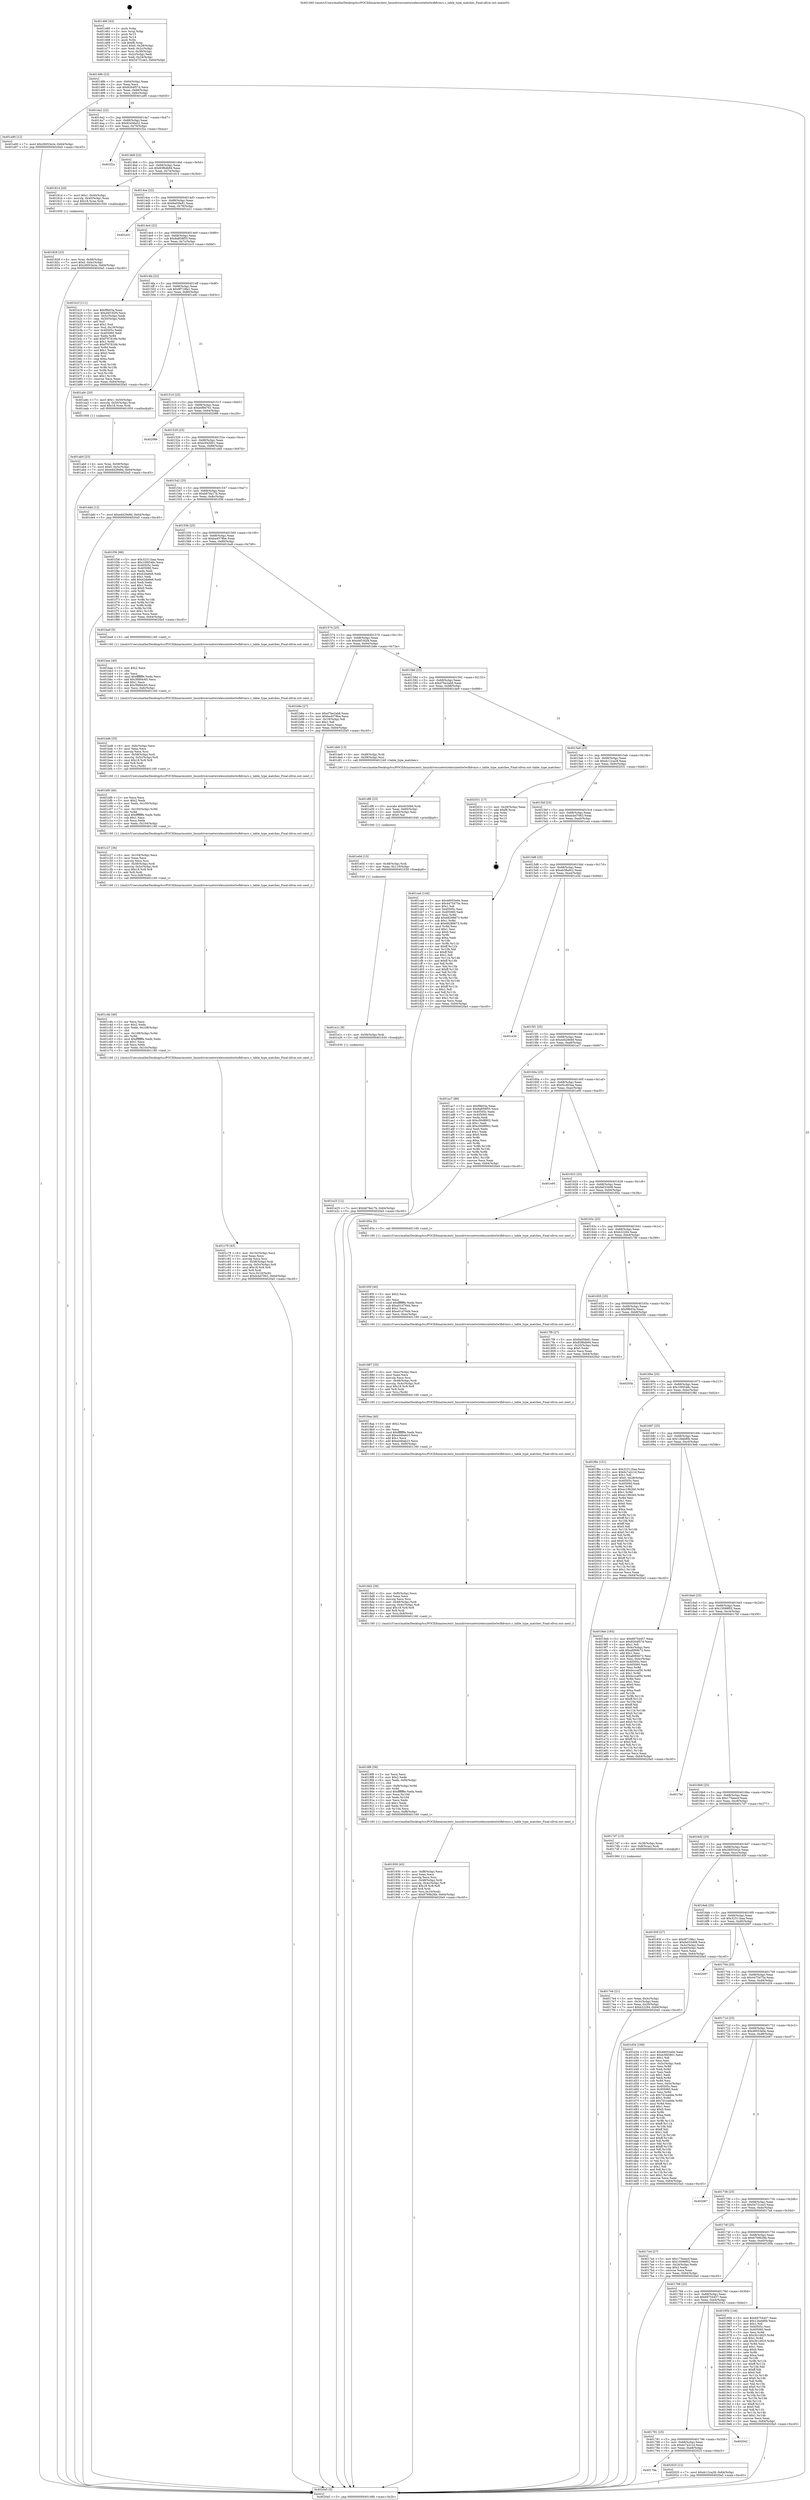digraph "0x401460" {
  label = "0x401460 (/mnt/c/Users/mathe/Desktop/tcc/POCII/binaries/extr_linuxdriversnetwirelessinteliwlwifidvmrs.c_table_type_matches_Final-ollvm.out::main(0))"
  labelloc = "t"
  node[shape=record]

  Entry [label="",width=0.3,height=0.3,shape=circle,fillcolor=black,style=filled]
  "0x40148b" [label="{
     0x40148b [23]\l
     | [instrs]\l
     &nbsp;&nbsp;0x40148b \<+3\>: mov -0x64(%rbp),%eax\l
     &nbsp;&nbsp;0x40148e \<+2\>: mov %eax,%ecx\l
     &nbsp;&nbsp;0x401490 \<+6\>: sub $0x8264f57d,%ecx\l
     &nbsp;&nbsp;0x401496 \<+3\>: mov %eax,-0x68(%rbp)\l
     &nbsp;&nbsp;0x401499 \<+3\>: mov %ecx,-0x6c(%rbp)\l
     &nbsp;&nbsp;0x40149c \<+6\>: je 0000000000401a90 \<main+0x630\>\l
  }"]
  "0x401a90" [label="{
     0x401a90 [12]\l
     | [instrs]\l
     &nbsp;&nbsp;0x401a90 \<+7\>: movl $0x26053e2e,-0x64(%rbp)\l
     &nbsp;&nbsp;0x401a97 \<+5\>: jmp 00000000004020a5 \<main+0xc45\>\l
  }"]
  "0x4014a2" [label="{
     0x4014a2 [22]\l
     | [instrs]\l
     &nbsp;&nbsp;0x4014a2 \<+5\>: jmp 00000000004014a7 \<main+0x47\>\l
     &nbsp;&nbsp;0x4014a7 \<+3\>: mov -0x68(%rbp),%eax\l
     &nbsp;&nbsp;0x4014aa \<+5\>: sub $0x82d36a52,%eax\l
     &nbsp;&nbsp;0x4014af \<+3\>: mov %eax,-0x70(%rbp)\l
     &nbsp;&nbsp;0x4014b2 \<+6\>: je 0000000000401f2a \<main+0xaca\>\l
  }"]
  Exit [label="",width=0.3,height=0.3,shape=circle,fillcolor=black,style=filled,peripheries=2]
  "0x401f2a" [label="{
     0x401f2a\l
  }", style=dashed]
  "0x4014b8" [label="{
     0x4014b8 [22]\l
     | [instrs]\l
     &nbsp;&nbsp;0x4014b8 \<+5\>: jmp 00000000004014bd \<main+0x5d\>\l
     &nbsp;&nbsp;0x4014bd \<+3\>: mov -0x68(%rbp),%eax\l
     &nbsp;&nbsp;0x4014c0 \<+5\>: sub $0x83f6db94,%eax\l
     &nbsp;&nbsp;0x4014c5 \<+3\>: mov %eax,-0x74(%rbp)\l
     &nbsp;&nbsp;0x4014c8 \<+6\>: je 0000000000401814 \<main+0x3b4\>\l
  }"]
  "0x40179a" [label="{
     0x40179a\l
  }", style=dashed]
  "0x401814" [label="{
     0x401814 [20]\l
     | [instrs]\l
     &nbsp;&nbsp;0x401814 \<+7\>: movl $0x1,-0x40(%rbp)\l
     &nbsp;&nbsp;0x40181b \<+4\>: movslq -0x40(%rbp),%rax\l
     &nbsp;&nbsp;0x40181f \<+4\>: imul $0x18,%rax,%rdi\l
     &nbsp;&nbsp;0x401823 \<+5\>: call 0000000000401050 \<malloc@plt\>\l
     | [calls]\l
     &nbsp;&nbsp;0x401050 \{1\} (unknown)\l
  }"]
  "0x4014ce" [label="{
     0x4014ce [22]\l
     | [instrs]\l
     &nbsp;&nbsp;0x4014ce \<+5\>: jmp 00000000004014d3 \<main+0x73\>\l
     &nbsp;&nbsp;0x4014d3 \<+3\>: mov -0x68(%rbp),%eax\l
     &nbsp;&nbsp;0x4014d6 \<+5\>: sub $0x8a05fe81,%eax\l
     &nbsp;&nbsp;0x4014db \<+3\>: mov %eax,-0x78(%rbp)\l
     &nbsp;&nbsp;0x4014de \<+6\>: je 0000000000401e31 \<main+0x9d1\>\l
  }"]
  "0x402025" [label="{
     0x402025 [12]\l
     | [instrs]\l
     &nbsp;&nbsp;0x402025 \<+7\>: movl $0xdc12ca28,-0x64(%rbp)\l
     &nbsp;&nbsp;0x40202c \<+5\>: jmp 00000000004020a5 \<main+0xc45\>\l
  }"]
  "0x401e31" [label="{
     0x401e31\l
  }", style=dashed]
  "0x4014e4" [label="{
     0x4014e4 [22]\l
     | [instrs]\l
     &nbsp;&nbsp;0x4014e4 \<+5\>: jmp 00000000004014e9 \<main+0x89\>\l
     &nbsp;&nbsp;0x4014e9 \<+3\>: mov -0x68(%rbp),%eax\l
     &nbsp;&nbsp;0x4014ec \<+5\>: sub $0x8a858f55,%eax\l
     &nbsp;&nbsp;0x4014f1 \<+3\>: mov %eax,-0x7c(%rbp)\l
     &nbsp;&nbsp;0x4014f4 \<+6\>: je 0000000000401b1f \<main+0x6bf\>\l
  }"]
  "0x401781" [label="{
     0x401781 [25]\l
     | [instrs]\l
     &nbsp;&nbsp;0x401781 \<+5\>: jmp 0000000000401786 \<main+0x326\>\l
     &nbsp;&nbsp;0x401786 \<+3\>: mov -0x68(%rbp),%eax\l
     &nbsp;&nbsp;0x401789 \<+5\>: sub $0x6c7a2c1d,%eax\l
     &nbsp;&nbsp;0x40178e \<+6\>: mov %eax,-0xe8(%rbp)\l
     &nbsp;&nbsp;0x401794 \<+6\>: je 0000000000402025 \<main+0xbc5\>\l
  }"]
  "0x401b1f" [label="{
     0x401b1f [111]\l
     | [instrs]\l
     &nbsp;&nbsp;0x401b1f \<+5\>: mov $0xf9b03a,%eax\l
     &nbsp;&nbsp;0x401b24 \<+5\>: mov $0xd4f192f4,%ecx\l
     &nbsp;&nbsp;0x401b29 \<+3\>: mov -0x5c(%rbp),%edx\l
     &nbsp;&nbsp;0x401b2c \<+3\>: cmp -0x50(%rbp),%edx\l
     &nbsp;&nbsp;0x401b2f \<+4\>: setl %sil\l
     &nbsp;&nbsp;0x401b33 \<+4\>: and $0x1,%sil\l
     &nbsp;&nbsp;0x401b37 \<+4\>: mov %sil,-0x19(%rbp)\l
     &nbsp;&nbsp;0x401b3b \<+7\>: mov 0x40505c,%edx\l
     &nbsp;&nbsp;0x401b42 \<+7\>: mov 0x405060,%edi\l
     &nbsp;&nbsp;0x401b49 \<+3\>: mov %edx,%r8d\l
     &nbsp;&nbsp;0x401b4c \<+7\>: add $0xf767816b,%r8d\l
     &nbsp;&nbsp;0x401b53 \<+4\>: sub $0x1,%r8d\l
     &nbsp;&nbsp;0x401b57 \<+7\>: sub $0xf767816b,%r8d\l
     &nbsp;&nbsp;0x401b5e \<+4\>: imul %r8d,%edx\l
     &nbsp;&nbsp;0x401b62 \<+3\>: and $0x1,%edx\l
     &nbsp;&nbsp;0x401b65 \<+3\>: cmp $0x0,%edx\l
     &nbsp;&nbsp;0x401b68 \<+4\>: sete %sil\l
     &nbsp;&nbsp;0x401b6c \<+3\>: cmp $0xa,%edi\l
     &nbsp;&nbsp;0x401b6f \<+4\>: setl %r9b\l
     &nbsp;&nbsp;0x401b73 \<+3\>: mov %sil,%r10b\l
     &nbsp;&nbsp;0x401b76 \<+3\>: and %r9b,%r10b\l
     &nbsp;&nbsp;0x401b79 \<+3\>: xor %r9b,%sil\l
     &nbsp;&nbsp;0x401b7c \<+3\>: or %sil,%r10b\l
     &nbsp;&nbsp;0x401b7f \<+4\>: test $0x1,%r10b\l
     &nbsp;&nbsp;0x401b83 \<+3\>: cmovne %ecx,%eax\l
     &nbsp;&nbsp;0x401b86 \<+3\>: mov %eax,-0x64(%rbp)\l
     &nbsp;&nbsp;0x401b89 \<+5\>: jmp 00000000004020a5 \<main+0xc45\>\l
  }"]
  "0x4014fa" [label="{
     0x4014fa [22]\l
     | [instrs]\l
     &nbsp;&nbsp;0x4014fa \<+5\>: jmp 00000000004014ff \<main+0x9f\>\l
     &nbsp;&nbsp;0x4014ff \<+3\>: mov -0x68(%rbp),%eax\l
     &nbsp;&nbsp;0x401502 \<+5\>: sub $0x9f719fa1,%eax\l
     &nbsp;&nbsp;0x401507 \<+3\>: mov %eax,-0x80(%rbp)\l
     &nbsp;&nbsp;0x40150a \<+6\>: je 0000000000401a9c \<main+0x63c\>\l
  }"]
  "0x402042" [label="{
     0x402042\l
  }", style=dashed]
  "0x401a9c" [label="{
     0x401a9c [20]\l
     | [instrs]\l
     &nbsp;&nbsp;0x401a9c \<+7\>: movl $0x1,-0x50(%rbp)\l
     &nbsp;&nbsp;0x401aa3 \<+4\>: movslq -0x50(%rbp),%rax\l
     &nbsp;&nbsp;0x401aa7 \<+4\>: imul $0x18,%rax,%rdi\l
     &nbsp;&nbsp;0x401aab \<+5\>: call 0000000000401050 \<malloc@plt\>\l
     | [calls]\l
     &nbsp;&nbsp;0x401050 \{1\} (unknown)\l
  }"]
  "0x401510" [label="{
     0x401510 [25]\l
     | [instrs]\l
     &nbsp;&nbsp;0x401510 \<+5\>: jmp 0000000000401515 \<main+0xb5\>\l
     &nbsp;&nbsp;0x401515 \<+3\>: mov -0x68(%rbp),%eax\l
     &nbsp;&nbsp;0x401518 \<+5\>: sub $0xb0f9d761,%eax\l
     &nbsp;&nbsp;0x40151d \<+6\>: mov %eax,-0x84(%rbp)\l
     &nbsp;&nbsp;0x401523 \<+6\>: je 0000000000402086 \<main+0xc26\>\l
  }"]
  "0x401e25" [label="{
     0x401e25 [12]\l
     | [instrs]\l
     &nbsp;&nbsp;0x401e25 \<+7\>: movl $0xb678a17b,-0x64(%rbp)\l
     &nbsp;&nbsp;0x401e2c \<+5\>: jmp 00000000004020a5 \<main+0xc45\>\l
  }"]
  "0x402086" [label="{
     0x402086\l
  }", style=dashed]
  "0x401529" [label="{
     0x401529 [25]\l
     | [instrs]\l
     &nbsp;&nbsp;0x401529 \<+5\>: jmp 000000000040152e \<main+0xce\>\l
     &nbsp;&nbsp;0x40152e \<+3\>: mov -0x68(%rbp),%eax\l
     &nbsp;&nbsp;0x401531 \<+5\>: sub $0xb3f45801,%eax\l
     &nbsp;&nbsp;0x401536 \<+6\>: mov %eax,-0x88(%rbp)\l
     &nbsp;&nbsp;0x40153c \<+6\>: je 0000000000401ddd \<main+0x97d\>\l
  }"]
  "0x401e1c" [label="{
     0x401e1c [9]\l
     | [instrs]\l
     &nbsp;&nbsp;0x401e1c \<+4\>: mov -0x58(%rbp),%rdi\l
     &nbsp;&nbsp;0x401e20 \<+5\>: call 0000000000401030 \<free@plt\>\l
     | [calls]\l
     &nbsp;&nbsp;0x401030 \{1\} (unknown)\l
  }"]
  "0x401ddd" [label="{
     0x401ddd [12]\l
     | [instrs]\l
     &nbsp;&nbsp;0x401ddd \<+7\>: movl $0xed429e8d,-0x64(%rbp)\l
     &nbsp;&nbsp;0x401de4 \<+5\>: jmp 00000000004020a5 \<main+0xc45\>\l
  }"]
  "0x401542" [label="{
     0x401542 [25]\l
     | [instrs]\l
     &nbsp;&nbsp;0x401542 \<+5\>: jmp 0000000000401547 \<main+0xe7\>\l
     &nbsp;&nbsp;0x401547 \<+3\>: mov -0x68(%rbp),%eax\l
     &nbsp;&nbsp;0x40154a \<+5\>: sub $0xb678a17b,%eax\l
     &nbsp;&nbsp;0x40154f \<+6\>: mov %eax,-0x8c(%rbp)\l
     &nbsp;&nbsp;0x401555 \<+6\>: je 0000000000401f36 \<main+0xad6\>\l
  }"]
  "0x401e0d" [label="{
     0x401e0d [15]\l
     | [instrs]\l
     &nbsp;&nbsp;0x401e0d \<+4\>: mov -0x48(%rbp),%rdi\l
     &nbsp;&nbsp;0x401e11 \<+6\>: mov %eax,-0x110(%rbp)\l
     &nbsp;&nbsp;0x401e17 \<+5\>: call 0000000000401030 \<free@plt\>\l
     | [calls]\l
     &nbsp;&nbsp;0x401030 \{1\} (unknown)\l
  }"]
  "0x401f36" [label="{
     0x401f36 [88]\l
     | [instrs]\l
     &nbsp;&nbsp;0x401f36 \<+5\>: mov $0x32311baa,%eax\l
     &nbsp;&nbsp;0x401f3b \<+5\>: mov $0x10f4548c,%ecx\l
     &nbsp;&nbsp;0x401f40 \<+7\>: mov 0x40505c,%edx\l
     &nbsp;&nbsp;0x401f47 \<+7\>: mov 0x405060,%esi\l
     &nbsp;&nbsp;0x401f4e \<+2\>: mov %edx,%edi\l
     &nbsp;&nbsp;0x401f50 \<+6\>: sub $0xb2da6e6,%edi\l
     &nbsp;&nbsp;0x401f56 \<+3\>: sub $0x1,%edi\l
     &nbsp;&nbsp;0x401f59 \<+6\>: add $0xb2da6e6,%edi\l
     &nbsp;&nbsp;0x401f5f \<+3\>: imul %edi,%edx\l
     &nbsp;&nbsp;0x401f62 \<+3\>: and $0x1,%edx\l
     &nbsp;&nbsp;0x401f65 \<+3\>: cmp $0x0,%edx\l
     &nbsp;&nbsp;0x401f68 \<+4\>: sete %r8b\l
     &nbsp;&nbsp;0x401f6c \<+3\>: cmp $0xa,%esi\l
     &nbsp;&nbsp;0x401f6f \<+4\>: setl %r9b\l
     &nbsp;&nbsp;0x401f73 \<+3\>: mov %r8b,%r10b\l
     &nbsp;&nbsp;0x401f76 \<+3\>: and %r9b,%r10b\l
     &nbsp;&nbsp;0x401f79 \<+3\>: xor %r9b,%r8b\l
     &nbsp;&nbsp;0x401f7c \<+3\>: or %r8b,%r10b\l
     &nbsp;&nbsp;0x401f7f \<+4\>: test $0x1,%r10b\l
     &nbsp;&nbsp;0x401f83 \<+3\>: cmovne %ecx,%eax\l
     &nbsp;&nbsp;0x401f86 \<+3\>: mov %eax,-0x64(%rbp)\l
     &nbsp;&nbsp;0x401f89 \<+5\>: jmp 00000000004020a5 \<main+0xc45\>\l
  }"]
  "0x40155b" [label="{
     0x40155b [25]\l
     | [instrs]\l
     &nbsp;&nbsp;0x40155b \<+5\>: jmp 0000000000401560 \<main+0x100\>\l
     &nbsp;&nbsp;0x401560 \<+3\>: mov -0x68(%rbp),%eax\l
     &nbsp;&nbsp;0x401563 \<+5\>: sub $0xba4578be,%eax\l
     &nbsp;&nbsp;0x401568 \<+6\>: mov %eax,-0x90(%rbp)\l
     &nbsp;&nbsp;0x40156e \<+6\>: je 0000000000401ba9 \<main+0x749\>\l
  }"]
  "0x401df6" [label="{
     0x401df6 [23]\l
     | [instrs]\l
     &nbsp;&nbsp;0x401df6 \<+10\>: movabs $0x4030b6,%rdi\l
     &nbsp;&nbsp;0x401e00 \<+3\>: mov %eax,-0x60(%rbp)\l
     &nbsp;&nbsp;0x401e03 \<+3\>: mov -0x60(%rbp),%esi\l
     &nbsp;&nbsp;0x401e06 \<+2\>: mov $0x0,%al\l
     &nbsp;&nbsp;0x401e08 \<+5\>: call 0000000000401040 \<printf@plt\>\l
     | [calls]\l
     &nbsp;&nbsp;0x401040 \{1\} (unknown)\l
  }"]
  "0x401ba9" [label="{
     0x401ba9 [5]\l
     | [instrs]\l
     &nbsp;&nbsp;0x401ba9 \<+5\>: call 0000000000401160 \<next_i\>\l
     | [calls]\l
     &nbsp;&nbsp;0x401160 \{1\} (/mnt/c/Users/mathe/Desktop/tcc/POCII/binaries/extr_linuxdriversnetwirelessinteliwlwifidvmrs.c_table_type_matches_Final-ollvm.out::next_i)\l
  }"]
  "0x401574" [label="{
     0x401574 [25]\l
     | [instrs]\l
     &nbsp;&nbsp;0x401574 \<+5\>: jmp 0000000000401579 \<main+0x119\>\l
     &nbsp;&nbsp;0x401579 \<+3\>: mov -0x68(%rbp),%eax\l
     &nbsp;&nbsp;0x40157c \<+5\>: sub $0xd4f192f4,%eax\l
     &nbsp;&nbsp;0x401581 \<+6\>: mov %eax,-0x94(%rbp)\l
     &nbsp;&nbsp;0x401587 \<+6\>: je 0000000000401b8e \<main+0x72e\>\l
  }"]
  "0x401c79" [label="{
     0x401c79 [43]\l
     | [instrs]\l
     &nbsp;&nbsp;0x401c79 \<+6\>: mov -0x10c(%rbp),%ecx\l
     &nbsp;&nbsp;0x401c7f \<+3\>: imul %eax,%ecx\l
     &nbsp;&nbsp;0x401c82 \<+3\>: movslq %ecx,%rsi\l
     &nbsp;&nbsp;0x401c85 \<+4\>: mov -0x58(%rbp),%rdi\l
     &nbsp;&nbsp;0x401c89 \<+4\>: movslq -0x5c(%rbp),%r8\l
     &nbsp;&nbsp;0x401c8d \<+4\>: imul $0x18,%r8,%r8\l
     &nbsp;&nbsp;0x401c91 \<+3\>: add %r8,%rdi\l
     &nbsp;&nbsp;0x401c94 \<+4\>: mov %rsi,0x10(%rdi)\l
     &nbsp;&nbsp;0x401c98 \<+7\>: movl $0xdcbd7063,-0x64(%rbp)\l
     &nbsp;&nbsp;0x401c9f \<+5\>: jmp 00000000004020a5 \<main+0xc45\>\l
  }"]
  "0x401b8e" [label="{
     0x401b8e [27]\l
     | [instrs]\l
     &nbsp;&nbsp;0x401b8e \<+5\>: mov $0xd7be2ab8,%eax\l
     &nbsp;&nbsp;0x401b93 \<+5\>: mov $0xba4578be,%ecx\l
     &nbsp;&nbsp;0x401b98 \<+3\>: mov -0x19(%rbp),%dl\l
     &nbsp;&nbsp;0x401b9b \<+3\>: test $0x1,%dl\l
     &nbsp;&nbsp;0x401b9e \<+3\>: cmovne %ecx,%eax\l
     &nbsp;&nbsp;0x401ba1 \<+3\>: mov %eax,-0x64(%rbp)\l
     &nbsp;&nbsp;0x401ba4 \<+5\>: jmp 00000000004020a5 \<main+0xc45\>\l
  }"]
  "0x40158d" [label="{
     0x40158d [25]\l
     | [instrs]\l
     &nbsp;&nbsp;0x40158d \<+5\>: jmp 0000000000401592 \<main+0x132\>\l
     &nbsp;&nbsp;0x401592 \<+3\>: mov -0x68(%rbp),%eax\l
     &nbsp;&nbsp;0x401595 \<+5\>: sub $0xd7be2ab8,%eax\l
     &nbsp;&nbsp;0x40159a \<+6\>: mov %eax,-0x98(%rbp)\l
     &nbsp;&nbsp;0x4015a0 \<+6\>: je 0000000000401de9 \<main+0x989\>\l
  }"]
  "0x401c4b" [label="{
     0x401c4b [46]\l
     | [instrs]\l
     &nbsp;&nbsp;0x401c4b \<+2\>: xor %ecx,%ecx\l
     &nbsp;&nbsp;0x401c4d \<+5\>: mov $0x2,%edx\l
     &nbsp;&nbsp;0x401c52 \<+6\>: mov %edx,-0x108(%rbp)\l
     &nbsp;&nbsp;0x401c58 \<+1\>: cltd\l
     &nbsp;&nbsp;0x401c59 \<+7\>: mov -0x108(%rbp),%r9d\l
     &nbsp;&nbsp;0x401c60 \<+3\>: idiv %r9d\l
     &nbsp;&nbsp;0x401c63 \<+6\>: imul $0xfffffffe,%edx,%edx\l
     &nbsp;&nbsp;0x401c69 \<+3\>: sub $0x1,%ecx\l
     &nbsp;&nbsp;0x401c6c \<+2\>: sub %ecx,%edx\l
     &nbsp;&nbsp;0x401c6e \<+6\>: mov %edx,-0x10c(%rbp)\l
     &nbsp;&nbsp;0x401c74 \<+5\>: call 0000000000401160 \<next_i\>\l
     | [calls]\l
     &nbsp;&nbsp;0x401160 \{1\} (/mnt/c/Users/mathe/Desktop/tcc/POCII/binaries/extr_linuxdriversnetwirelessinteliwlwifidvmrs.c_table_type_matches_Final-ollvm.out::next_i)\l
  }"]
  "0x401de9" [label="{
     0x401de9 [13]\l
     | [instrs]\l
     &nbsp;&nbsp;0x401de9 \<+4\>: mov -0x48(%rbp),%rdi\l
     &nbsp;&nbsp;0x401ded \<+4\>: mov -0x58(%rbp),%rsi\l
     &nbsp;&nbsp;0x401df1 \<+5\>: call 0000000000401240 \<table_type_matches\>\l
     | [calls]\l
     &nbsp;&nbsp;0x401240 \{1\} (/mnt/c/Users/mathe/Desktop/tcc/POCII/binaries/extr_linuxdriversnetwirelessinteliwlwifidvmrs.c_table_type_matches_Final-ollvm.out::table_type_matches)\l
  }"]
  "0x4015a6" [label="{
     0x4015a6 [25]\l
     | [instrs]\l
     &nbsp;&nbsp;0x4015a6 \<+5\>: jmp 00000000004015ab \<main+0x14b\>\l
     &nbsp;&nbsp;0x4015ab \<+3\>: mov -0x68(%rbp),%eax\l
     &nbsp;&nbsp;0x4015ae \<+5\>: sub $0xdc12ca28,%eax\l
     &nbsp;&nbsp;0x4015b3 \<+6\>: mov %eax,-0x9c(%rbp)\l
     &nbsp;&nbsp;0x4015b9 \<+6\>: je 0000000000402031 \<main+0xbd1\>\l
  }"]
  "0x401c27" [label="{
     0x401c27 [36]\l
     | [instrs]\l
     &nbsp;&nbsp;0x401c27 \<+6\>: mov -0x104(%rbp),%ecx\l
     &nbsp;&nbsp;0x401c2d \<+3\>: imul %eax,%ecx\l
     &nbsp;&nbsp;0x401c30 \<+3\>: movslq %ecx,%rsi\l
     &nbsp;&nbsp;0x401c33 \<+4\>: mov -0x58(%rbp),%rdi\l
     &nbsp;&nbsp;0x401c37 \<+4\>: movslq -0x5c(%rbp),%r8\l
     &nbsp;&nbsp;0x401c3b \<+4\>: imul $0x18,%r8,%r8\l
     &nbsp;&nbsp;0x401c3f \<+3\>: add %r8,%rdi\l
     &nbsp;&nbsp;0x401c42 \<+4\>: mov %rsi,0x8(%rdi)\l
     &nbsp;&nbsp;0x401c46 \<+5\>: call 0000000000401160 \<next_i\>\l
     | [calls]\l
     &nbsp;&nbsp;0x401160 \{1\} (/mnt/c/Users/mathe/Desktop/tcc/POCII/binaries/extr_linuxdriversnetwirelessinteliwlwifidvmrs.c_table_type_matches_Final-ollvm.out::next_i)\l
  }"]
  "0x402031" [label="{
     0x402031 [17]\l
     | [instrs]\l
     &nbsp;&nbsp;0x402031 \<+3\>: mov -0x28(%rbp),%eax\l
     &nbsp;&nbsp;0x402034 \<+7\>: add $0xf8,%rsp\l
     &nbsp;&nbsp;0x40203b \<+1\>: pop %rbx\l
     &nbsp;&nbsp;0x40203c \<+2\>: pop %r14\l
     &nbsp;&nbsp;0x40203e \<+2\>: pop %r15\l
     &nbsp;&nbsp;0x402040 \<+1\>: pop %rbp\l
     &nbsp;&nbsp;0x402041 \<+1\>: ret\l
  }"]
  "0x4015bf" [label="{
     0x4015bf [25]\l
     | [instrs]\l
     &nbsp;&nbsp;0x4015bf \<+5\>: jmp 00000000004015c4 \<main+0x164\>\l
     &nbsp;&nbsp;0x4015c4 \<+3\>: mov -0x68(%rbp),%eax\l
     &nbsp;&nbsp;0x4015c7 \<+5\>: sub $0xdcbd7063,%eax\l
     &nbsp;&nbsp;0x4015cc \<+6\>: mov %eax,-0xa0(%rbp)\l
     &nbsp;&nbsp;0x4015d2 \<+6\>: je 0000000000401ca4 \<main+0x844\>\l
  }"]
  "0x401bf9" [label="{
     0x401bf9 [46]\l
     | [instrs]\l
     &nbsp;&nbsp;0x401bf9 \<+2\>: xor %ecx,%ecx\l
     &nbsp;&nbsp;0x401bfb \<+5\>: mov $0x2,%edx\l
     &nbsp;&nbsp;0x401c00 \<+6\>: mov %edx,-0x100(%rbp)\l
     &nbsp;&nbsp;0x401c06 \<+1\>: cltd\l
     &nbsp;&nbsp;0x401c07 \<+7\>: mov -0x100(%rbp),%r9d\l
     &nbsp;&nbsp;0x401c0e \<+3\>: idiv %r9d\l
     &nbsp;&nbsp;0x401c11 \<+6\>: imul $0xfffffffe,%edx,%edx\l
     &nbsp;&nbsp;0x401c17 \<+3\>: sub $0x1,%ecx\l
     &nbsp;&nbsp;0x401c1a \<+2\>: sub %ecx,%edx\l
     &nbsp;&nbsp;0x401c1c \<+6\>: mov %edx,-0x104(%rbp)\l
     &nbsp;&nbsp;0x401c22 \<+5\>: call 0000000000401160 \<next_i\>\l
     | [calls]\l
     &nbsp;&nbsp;0x401160 \{1\} (/mnt/c/Users/mathe/Desktop/tcc/POCII/binaries/extr_linuxdriversnetwirelessinteliwlwifidvmrs.c_table_type_matches_Final-ollvm.out::next_i)\l
  }"]
  "0x401ca4" [label="{
     0x401ca4 [144]\l
     | [instrs]\l
     &nbsp;&nbsp;0x401ca4 \<+5\>: mov $0x46053e0e,%eax\l
     &nbsp;&nbsp;0x401ca9 \<+5\>: mov $0x4475475e,%ecx\l
     &nbsp;&nbsp;0x401cae \<+2\>: mov $0x1,%dl\l
     &nbsp;&nbsp;0x401cb0 \<+7\>: mov 0x40505c,%esi\l
     &nbsp;&nbsp;0x401cb7 \<+7\>: mov 0x405060,%edi\l
     &nbsp;&nbsp;0x401cbe \<+3\>: mov %esi,%r8d\l
     &nbsp;&nbsp;0x401cc1 \<+7\>: add $0x68288673,%r8d\l
     &nbsp;&nbsp;0x401cc8 \<+4\>: sub $0x1,%r8d\l
     &nbsp;&nbsp;0x401ccc \<+7\>: sub $0x68288673,%r8d\l
     &nbsp;&nbsp;0x401cd3 \<+4\>: imul %r8d,%esi\l
     &nbsp;&nbsp;0x401cd7 \<+3\>: and $0x1,%esi\l
     &nbsp;&nbsp;0x401cda \<+3\>: cmp $0x0,%esi\l
     &nbsp;&nbsp;0x401cdd \<+4\>: sete %r9b\l
     &nbsp;&nbsp;0x401ce1 \<+3\>: cmp $0xa,%edi\l
     &nbsp;&nbsp;0x401ce4 \<+4\>: setl %r10b\l
     &nbsp;&nbsp;0x401ce8 \<+3\>: mov %r9b,%r11b\l
     &nbsp;&nbsp;0x401ceb \<+4\>: xor $0xff,%r11b\l
     &nbsp;&nbsp;0x401cef \<+3\>: mov %r10b,%bl\l
     &nbsp;&nbsp;0x401cf2 \<+3\>: xor $0xff,%bl\l
     &nbsp;&nbsp;0x401cf5 \<+3\>: xor $0x1,%dl\l
     &nbsp;&nbsp;0x401cf8 \<+3\>: mov %r11b,%r14b\l
     &nbsp;&nbsp;0x401cfb \<+4\>: and $0xff,%r14b\l
     &nbsp;&nbsp;0x401cff \<+3\>: and %dl,%r9b\l
     &nbsp;&nbsp;0x401d02 \<+3\>: mov %bl,%r15b\l
     &nbsp;&nbsp;0x401d05 \<+4\>: and $0xff,%r15b\l
     &nbsp;&nbsp;0x401d09 \<+3\>: and %dl,%r10b\l
     &nbsp;&nbsp;0x401d0c \<+3\>: or %r9b,%r14b\l
     &nbsp;&nbsp;0x401d0f \<+3\>: or %r10b,%r15b\l
     &nbsp;&nbsp;0x401d12 \<+3\>: xor %r15b,%r14b\l
     &nbsp;&nbsp;0x401d15 \<+3\>: or %bl,%r11b\l
     &nbsp;&nbsp;0x401d18 \<+4\>: xor $0xff,%r11b\l
     &nbsp;&nbsp;0x401d1c \<+3\>: or $0x1,%dl\l
     &nbsp;&nbsp;0x401d1f \<+3\>: and %dl,%r11b\l
     &nbsp;&nbsp;0x401d22 \<+3\>: or %r11b,%r14b\l
     &nbsp;&nbsp;0x401d25 \<+4\>: test $0x1,%r14b\l
     &nbsp;&nbsp;0x401d29 \<+3\>: cmovne %ecx,%eax\l
     &nbsp;&nbsp;0x401d2c \<+3\>: mov %eax,-0x64(%rbp)\l
     &nbsp;&nbsp;0x401d2f \<+5\>: jmp 00000000004020a5 \<main+0xc45\>\l
  }"]
  "0x4015d8" [label="{
     0x4015d8 [25]\l
     | [instrs]\l
     &nbsp;&nbsp;0x4015d8 \<+5\>: jmp 00000000004015dd \<main+0x17d\>\l
     &nbsp;&nbsp;0x4015dd \<+3\>: mov -0x68(%rbp),%eax\l
     &nbsp;&nbsp;0x4015e0 \<+5\>: sub $0xeb38a9c2,%eax\l
     &nbsp;&nbsp;0x4015e5 \<+6\>: mov %eax,-0xa4(%rbp)\l
     &nbsp;&nbsp;0x4015eb \<+6\>: je 0000000000401e3d \<main+0x9dd\>\l
  }"]
  "0x401bd6" [label="{
     0x401bd6 [35]\l
     | [instrs]\l
     &nbsp;&nbsp;0x401bd6 \<+6\>: mov -0xfc(%rbp),%ecx\l
     &nbsp;&nbsp;0x401bdc \<+3\>: imul %eax,%ecx\l
     &nbsp;&nbsp;0x401bdf \<+3\>: movslq %ecx,%rsi\l
     &nbsp;&nbsp;0x401be2 \<+4\>: mov -0x58(%rbp),%rdi\l
     &nbsp;&nbsp;0x401be6 \<+4\>: movslq -0x5c(%rbp),%r8\l
     &nbsp;&nbsp;0x401bea \<+4\>: imul $0x18,%r8,%r8\l
     &nbsp;&nbsp;0x401bee \<+3\>: add %r8,%rdi\l
     &nbsp;&nbsp;0x401bf1 \<+3\>: mov %rsi,(%rdi)\l
     &nbsp;&nbsp;0x401bf4 \<+5\>: call 0000000000401160 \<next_i\>\l
     | [calls]\l
     &nbsp;&nbsp;0x401160 \{1\} (/mnt/c/Users/mathe/Desktop/tcc/POCII/binaries/extr_linuxdriversnetwirelessinteliwlwifidvmrs.c_table_type_matches_Final-ollvm.out::next_i)\l
  }"]
  "0x401e3d" [label="{
     0x401e3d\l
  }", style=dashed]
  "0x4015f1" [label="{
     0x4015f1 [25]\l
     | [instrs]\l
     &nbsp;&nbsp;0x4015f1 \<+5\>: jmp 00000000004015f6 \<main+0x196\>\l
     &nbsp;&nbsp;0x4015f6 \<+3\>: mov -0x68(%rbp),%eax\l
     &nbsp;&nbsp;0x4015f9 \<+5\>: sub $0xed429e8d,%eax\l
     &nbsp;&nbsp;0x4015fe \<+6\>: mov %eax,-0xa8(%rbp)\l
     &nbsp;&nbsp;0x401604 \<+6\>: je 0000000000401ac7 \<main+0x667\>\l
  }"]
  "0x401bae" [label="{
     0x401bae [40]\l
     | [instrs]\l
     &nbsp;&nbsp;0x401bae \<+5\>: mov $0x2,%ecx\l
     &nbsp;&nbsp;0x401bb3 \<+1\>: cltd\l
     &nbsp;&nbsp;0x401bb4 \<+2\>: idiv %ecx\l
     &nbsp;&nbsp;0x401bb6 \<+6\>: imul $0xfffffffe,%edx,%ecx\l
     &nbsp;&nbsp;0x401bbc \<+6\>: add $0x3fd84c65,%ecx\l
     &nbsp;&nbsp;0x401bc2 \<+3\>: add $0x1,%ecx\l
     &nbsp;&nbsp;0x401bc5 \<+6\>: sub $0x3fd84c65,%ecx\l
     &nbsp;&nbsp;0x401bcb \<+6\>: mov %ecx,-0xfc(%rbp)\l
     &nbsp;&nbsp;0x401bd1 \<+5\>: call 0000000000401160 \<next_i\>\l
     | [calls]\l
     &nbsp;&nbsp;0x401160 \{1\} (/mnt/c/Users/mathe/Desktop/tcc/POCII/binaries/extr_linuxdriversnetwirelessinteliwlwifidvmrs.c_table_type_matches_Final-ollvm.out::next_i)\l
  }"]
  "0x401ac7" [label="{
     0x401ac7 [88]\l
     | [instrs]\l
     &nbsp;&nbsp;0x401ac7 \<+5\>: mov $0xf9b03a,%eax\l
     &nbsp;&nbsp;0x401acc \<+5\>: mov $0x8a858f55,%ecx\l
     &nbsp;&nbsp;0x401ad1 \<+7\>: mov 0x40505c,%edx\l
     &nbsp;&nbsp;0x401ad8 \<+7\>: mov 0x405060,%esi\l
     &nbsp;&nbsp;0x401adf \<+2\>: mov %edx,%edi\l
     &nbsp;&nbsp;0x401ae1 \<+6\>: sub $0xc00d8902,%edi\l
     &nbsp;&nbsp;0x401ae7 \<+3\>: sub $0x1,%edi\l
     &nbsp;&nbsp;0x401aea \<+6\>: add $0xc00d8902,%edi\l
     &nbsp;&nbsp;0x401af0 \<+3\>: imul %edi,%edx\l
     &nbsp;&nbsp;0x401af3 \<+3\>: and $0x1,%edx\l
     &nbsp;&nbsp;0x401af6 \<+3\>: cmp $0x0,%edx\l
     &nbsp;&nbsp;0x401af9 \<+4\>: sete %r8b\l
     &nbsp;&nbsp;0x401afd \<+3\>: cmp $0xa,%esi\l
     &nbsp;&nbsp;0x401b00 \<+4\>: setl %r9b\l
     &nbsp;&nbsp;0x401b04 \<+3\>: mov %r8b,%r10b\l
     &nbsp;&nbsp;0x401b07 \<+3\>: and %r9b,%r10b\l
     &nbsp;&nbsp;0x401b0a \<+3\>: xor %r9b,%r8b\l
     &nbsp;&nbsp;0x401b0d \<+3\>: or %r8b,%r10b\l
     &nbsp;&nbsp;0x401b10 \<+4\>: test $0x1,%r10b\l
     &nbsp;&nbsp;0x401b14 \<+3\>: cmovne %ecx,%eax\l
     &nbsp;&nbsp;0x401b17 \<+3\>: mov %eax,-0x64(%rbp)\l
     &nbsp;&nbsp;0x401b1a \<+5\>: jmp 00000000004020a5 \<main+0xc45\>\l
  }"]
  "0x40160a" [label="{
     0x40160a [25]\l
     | [instrs]\l
     &nbsp;&nbsp;0x40160a \<+5\>: jmp 000000000040160f \<main+0x1af\>\l
     &nbsp;&nbsp;0x40160f \<+3\>: mov -0x68(%rbp),%eax\l
     &nbsp;&nbsp;0x401612 \<+5\>: sub $0xf2cd03ea,%eax\l
     &nbsp;&nbsp;0x401617 \<+6\>: mov %eax,-0xac(%rbp)\l
     &nbsp;&nbsp;0x40161d \<+6\>: je 0000000000401e95 \<main+0xa35\>\l
  }"]
  "0x401ab0" [label="{
     0x401ab0 [23]\l
     | [instrs]\l
     &nbsp;&nbsp;0x401ab0 \<+4\>: mov %rax,-0x58(%rbp)\l
     &nbsp;&nbsp;0x401ab4 \<+7\>: movl $0x0,-0x5c(%rbp)\l
     &nbsp;&nbsp;0x401abb \<+7\>: movl $0xed429e8d,-0x64(%rbp)\l
     &nbsp;&nbsp;0x401ac2 \<+5\>: jmp 00000000004020a5 \<main+0xc45\>\l
  }"]
  "0x401e95" [label="{
     0x401e95\l
  }", style=dashed]
  "0x401623" [label="{
     0x401623 [25]\l
     | [instrs]\l
     &nbsp;&nbsp;0x401623 \<+5\>: jmp 0000000000401628 \<main+0x1c8\>\l
     &nbsp;&nbsp;0x401628 \<+3\>: mov -0x68(%rbp),%eax\l
     &nbsp;&nbsp;0x40162b \<+5\>: sub $0xfa033408,%eax\l
     &nbsp;&nbsp;0x401630 \<+6\>: mov %eax,-0xb0(%rbp)\l
     &nbsp;&nbsp;0x401636 \<+6\>: je 000000000040185a \<main+0x3fa\>\l
  }"]
  "0x401768" [label="{
     0x401768 [25]\l
     | [instrs]\l
     &nbsp;&nbsp;0x401768 \<+5\>: jmp 000000000040176d \<main+0x30d\>\l
     &nbsp;&nbsp;0x40176d \<+3\>: mov -0x68(%rbp),%eax\l
     &nbsp;&nbsp;0x401770 \<+5\>: sub $0x69754457,%eax\l
     &nbsp;&nbsp;0x401775 \<+6\>: mov %eax,-0xe4(%rbp)\l
     &nbsp;&nbsp;0x40177b \<+6\>: je 0000000000402042 \<main+0xbe2\>\l
  }"]
  "0x40185a" [label="{
     0x40185a [5]\l
     | [instrs]\l
     &nbsp;&nbsp;0x40185a \<+5\>: call 0000000000401160 \<next_i\>\l
     | [calls]\l
     &nbsp;&nbsp;0x401160 \{1\} (/mnt/c/Users/mathe/Desktop/tcc/POCII/binaries/extr_linuxdriversnetwirelessinteliwlwifidvmrs.c_table_type_matches_Final-ollvm.out::next_i)\l
  }"]
  "0x40163c" [label="{
     0x40163c [25]\l
     | [instrs]\l
     &nbsp;&nbsp;0x40163c \<+5\>: jmp 0000000000401641 \<main+0x1e1\>\l
     &nbsp;&nbsp;0x401641 \<+3\>: mov -0x68(%rbp),%eax\l
     &nbsp;&nbsp;0x401644 \<+5\>: sub $0xb22284,%eax\l
     &nbsp;&nbsp;0x401649 \<+6\>: mov %eax,-0xb4(%rbp)\l
     &nbsp;&nbsp;0x40164f \<+6\>: je 00000000004017f9 \<main+0x399\>\l
  }"]
  "0x40195b" [label="{
     0x40195b [144]\l
     | [instrs]\l
     &nbsp;&nbsp;0x40195b \<+5\>: mov $0x69754457,%eax\l
     &nbsp;&nbsp;0x401960 \<+5\>: mov $0x12bebf0b,%ecx\l
     &nbsp;&nbsp;0x401965 \<+2\>: mov $0x1,%dl\l
     &nbsp;&nbsp;0x401967 \<+7\>: mov 0x40505c,%esi\l
     &nbsp;&nbsp;0x40196e \<+7\>: mov 0x405060,%edi\l
     &nbsp;&nbsp;0x401975 \<+3\>: mov %esi,%r8d\l
     &nbsp;&nbsp;0x401978 \<+7\>: sub $0x3b14925,%r8d\l
     &nbsp;&nbsp;0x40197f \<+4\>: sub $0x1,%r8d\l
     &nbsp;&nbsp;0x401983 \<+7\>: add $0x3b14925,%r8d\l
     &nbsp;&nbsp;0x40198a \<+4\>: imul %r8d,%esi\l
     &nbsp;&nbsp;0x40198e \<+3\>: and $0x1,%esi\l
     &nbsp;&nbsp;0x401991 \<+3\>: cmp $0x0,%esi\l
     &nbsp;&nbsp;0x401994 \<+4\>: sete %r9b\l
     &nbsp;&nbsp;0x401998 \<+3\>: cmp $0xa,%edi\l
     &nbsp;&nbsp;0x40199b \<+4\>: setl %r10b\l
     &nbsp;&nbsp;0x40199f \<+3\>: mov %r9b,%r11b\l
     &nbsp;&nbsp;0x4019a2 \<+4\>: xor $0xff,%r11b\l
     &nbsp;&nbsp;0x4019a6 \<+3\>: mov %r10b,%bl\l
     &nbsp;&nbsp;0x4019a9 \<+3\>: xor $0xff,%bl\l
     &nbsp;&nbsp;0x4019ac \<+3\>: xor $0x0,%dl\l
     &nbsp;&nbsp;0x4019af \<+3\>: mov %r11b,%r14b\l
     &nbsp;&nbsp;0x4019b2 \<+4\>: and $0x0,%r14b\l
     &nbsp;&nbsp;0x4019b6 \<+3\>: and %dl,%r9b\l
     &nbsp;&nbsp;0x4019b9 \<+3\>: mov %bl,%r15b\l
     &nbsp;&nbsp;0x4019bc \<+4\>: and $0x0,%r15b\l
     &nbsp;&nbsp;0x4019c0 \<+3\>: and %dl,%r10b\l
     &nbsp;&nbsp;0x4019c3 \<+3\>: or %r9b,%r14b\l
     &nbsp;&nbsp;0x4019c6 \<+3\>: or %r10b,%r15b\l
     &nbsp;&nbsp;0x4019c9 \<+3\>: xor %r15b,%r14b\l
     &nbsp;&nbsp;0x4019cc \<+3\>: or %bl,%r11b\l
     &nbsp;&nbsp;0x4019cf \<+4\>: xor $0xff,%r11b\l
     &nbsp;&nbsp;0x4019d3 \<+3\>: or $0x0,%dl\l
     &nbsp;&nbsp;0x4019d6 \<+3\>: and %dl,%r11b\l
     &nbsp;&nbsp;0x4019d9 \<+3\>: or %r11b,%r14b\l
     &nbsp;&nbsp;0x4019dc \<+4\>: test $0x1,%r14b\l
     &nbsp;&nbsp;0x4019e0 \<+3\>: cmovne %ecx,%eax\l
     &nbsp;&nbsp;0x4019e3 \<+3\>: mov %eax,-0x64(%rbp)\l
     &nbsp;&nbsp;0x4019e6 \<+5\>: jmp 00000000004020a5 \<main+0xc45\>\l
  }"]
  "0x4017f9" [label="{
     0x4017f9 [27]\l
     | [instrs]\l
     &nbsp;&nbsp;0x4017f9 \<+5\>: mov $0x8a05fe81,%eax\l
     &nbsp;&nbsp;0x4017fe \<+5\>: mov $0x83f6db94,%ecx\l
     &nbsp;&nbsp;0x401803 \<+3\>: mov -0x20(%rbp),%edx\l
     &nbsp;&nbsp;0x401806 \<+3\>: cmp $0x0,%edx\l
     &nbsp;&nbsp;0x401809 \<+3\>: cmove %ecx,%eax\l
     &nbsp;&nbsp;0x40180c \<+3\>: mov %eax,-0x64(%rbp)\l
     &nbsp;&nbsp;0x40180f \<+5\>: jmp 00000000004020a5 \<main+0xc45\>\l
  }"]
  "0x401655" [label="{
     0x401655 [25]\l
     | [instrs]\l
     &nbsp;&nbsp;0x401655 \<+5\>: jmp 000000000040165a \<main+0x1fa\>\l
     &nbsp;&nbsp;0x40165a \<+3\>: mov -0x68(%rbp),%eax\l
     &nbsp;&nbsp;0x40165d \<+5\>: sub $0xf9b03a,%eax\l
     &nbsp;&nbsp;0x401662 \<+6\>: mov %eax,-0xb8(%rbp)\l
     &nbsp;&nbsp;0x401668 \<+6\>: je 000000000040205b \<main+0xbfb\>\l
  }"]
  "0x401930" [label="{
     0x401930 [43]\l
     | [instrs]\l
     &nbsp;&nbsp;0x401930 \<+6\>: mov -0xf8(%rbp),%ecx\l
     &nbsp;&nbsp;0x401936 \<+3\>: imul %eax,%ecx\l
     &nbsp;&nbsp;0x401939 \<+3\>: movslq %ecx,%rsi\l
     &nbsp;&nbsp;0x40193c \<+4\>: mov -0x48(%rbp),%rdi\l
     &nbsp;&nbsp;0x401940 \<+4\>: movslq -0x4c(%rbp),%r8\l
     &nbsp;&nbsp;0x401944 \<+4\>: imul $0x18,%r8,%r8\l
     &nbsp;&nbsp;0x401948 \<+3\>: add %r8,%rdi\l
     &nbsp;&nbsp;0x40194b \<+4\>: mov %rsi,0x10(%rdi)\l
     &nbsp;&nbsp;0x40194f \<+7\>: movl $0x6769b26b,-0x64(%rbp)\l
     &nbsp;&nbsp;0x401956 \<+5\>: jmp 00000000004020a5 \<main+0xc45\>\l
  }"]
  "0x40205b" [label="{
     0x40205b\l
  }", style=dashed]
  "0x40166e" [label="{
     0x40166e [25]\l
     | [instrs]\l
     &nbsp;&nbsp;0x40166e \<+5\>: jmp 0000000000401673 \<main+0x213\>\l
     &nbsp;&nbsp;0x401673 \<+3\>: mov -0x68(%rbp),%eax\l
     &nbsp;&nbsp;0x401676 \<+5\>: sub $0x10f4548c,%eax\l
     &nbsp;&nbsp;0x40167b \<+6\>: mov %eax,-0xbc(%rbp)\l
     &nbsp;&nbsp;0x401681 \<+6\>: je 0000000000401f8e \<main+0xb2e\>\l
  }"]
  "0x4018f6" [label="{
     0x4018f6 [58]\l
     | [instrs]\l
     &nbsp;&nbsp;0x4018f6 \<+2\>: xor %ecx,%ecx\l
     &nbsp;&nbsp;0x4018f8 \<+5\>: mov $0x2,%edx\l
     &nbsp;&nbsp;0x4018fd \<+6\>: mov %edx,-0xf4(%rbp)\l
     &nbsp;&nbsp;0x401903 \<+1\>: cltd\l
     &nbsp;&nbsp;0x401904 \<+7\>: mov -0xf4(%rbp),%r9d\l
     &nbsp;&nbsp;0x40190b \<+3\>: idiv %r9d\l
     &nbsp;&nbsp;0x40190e \<+6\>: imul $0xfffffffe,%edx,%edx\l
     &nbsp;&nbsp;0x401914 \<+3\>: mov %ecx,%r10d\l
     &nbsp;&nbsp;0x401917 \<+3\>: sub %edx,%r10d\l
     &nbsp;&nbsp;0x40191a \<+2\>: mov %ecx,%edx\l
     &nbsp;&nbsp;0x40191c \<+3\>: sub $0x1,%edx\l
     &nbsp;&nbsp;0x40191f \<+3\>: add %edx,%r10d\l
     &nbsp;&nbsp;0x401922 \<+3\>: sub %r10d,%ecx\l
     &nbsp;&nbsp;0x401925 \<+6\>: mov %ecx,-0xf8(%rbp)\l
     &nbsp;&nbsp;0x40192b \<+5\>: call 0000000000401160 \<next_i\>\l
     | [calls]\l
     &nbsp;&nbsp;0x401160 \{1\} (/mnt/c/Users/mathe/Desktop/tcc/POCII/binaries/extr_linuxdriversnetwirelessinteliwlwifidvmrs.c_table_type_matches_Final-ollvm.out::next_i)\l
  }"]
  "0x401f8e" [label="{
     0x401f8e [151]\l
     | [instrs]\l
     &nbsp;&nbsp;0x401f8e \<+5\>: mov $0x32311baa,%eax\l
     &nbsp;&nbsp;0x401f93 \<+5\>: mov $0x6c7a2c1d,%ecx\l
     &nbsp;&nbsp;0x401f98 \<+2\>: mov $0x1,%dl\l
     &nbsp;&nbsp;0x401f9a \<+7\>: movl $0x0,-0x28(%rbp)\l
     &nbsp;&nbsp;0x401fa1 \<+7\>: mov 0x40505c,%esi\l
     &nbsp;&nbsp;0x401fa8 \<+7\>: mov 0x405060,%edi\l
     &nbsp;&nbsp;0x401faf \<+3\>: mov %esi,%r8d\l
     &nbsp;&nbsp;0x401fb2 \<+7\>: sub $0xec1962b0,%r8d\l
     &nbsp;&nbsp;0x401fb9 \<+4\>: sub $0x1,%r8d\l
     &nbsp;&nbsp;0x401fbd \<+7\>: add $0xec1962b0,%r8d\l
     &nbsp;&nbsp;0x401fc4 \<+4\>: imul %r8d,%esi\l
     &nbsp;&nbsp;0x401fc8 \<+3\>: and $0x1,%esi\l
     &nbsp;&nbsp;0x401fcb \<+3\>: cmp $0x0,%esi\l
     &nbsp;&nbsp;0x401fce \<+4\>: sete %r9b\l
     &nbsp;&nbsp;0x401fd2 \<+3\>: cmp $0xa,%edi\l
     &nbsp;&nbsp;0x401fd5 \<+4\>: setl %r10b\l
     &nbsp;&nbsp;0x401fd9 \<+3\>: mov %r9b,%r11b\l
     &nbsp;&nbsp;0x401fdc \<+4\>: xor $0xff,%r11b\l
     &nbsp;&nbsp;0x401fe0 \<+3\>: mov %r10b,%bl\l
     &nbsp;&nbsp;0x401fe3 \<+3\>: xor $0xff,%bl\l
     &nbsp;&nbsp;0x401fe6 \<+3\>: xor $0x0,%dl\l
     &nbsp;&nbsp;0x401fe9 \<+3\>: mov %r11b,%r14b\l
     &nbsp;&nbsp;0x401fec \<+4\>: and $0x0,%r14b\l
     &nbsp;&nbsp;0x401ff0 \<+3\>: and %dl,%r9b\l
     &nbsp;&nbsp;0x401ff3 \<+3\>: mov %bl,%r15b\l
     &nbsp;&nbsp;0x401ff6 \<+4\>: and $0x0,%r15b\l
     &nbsp;&nbsp;0x401ffa \<+3\>: and %dl,%r10b\l
     &nbsp;&nbsp;0x401ffd \<+3\>: or %r9b,%r14b\l
     &nbsp;&nbsp;0x402000 \<+3\>: or %r10b,%r15b\l
     &nbsp;&nbsp;0x402003 \<+3\>: xor %r15b,%r14b\l
     &nbsp;&nbsp;0x402006 \<+3\>: or %bl,%r11b\l
     &nbsp;&nbsp;0x402009 \<+4\>: xor $0xff,%r11b\l
     &nbsp;&nbsp;0x40200d \<+3\>: or $0x0,%dl\l
     &nbsp;&nbsp;0x402010 \<+3\>: and %dl,%r11b\l
     &nbsp;&nbsp;0x402013 \<+3\>: or %r11b,%r14b\l
     &nbsp;&nbsp;0x402016 \<+4\>: test $0x1,%r14b\l
     &nbsp;&nbsp;0x40201a \<+3\>: cmovne %ecx,%eax\l
     &nbsp;&nbsp;0x40201d \<+3\>: mov %eax,-0x64(%rbp)\l
     &nbsp;&nbsp;0x402020 \<+5\>: jmp 00000000004020a5 \<main+0xc45\>\l
  }"]
  "0x401687" [label="{
     0x401687 [25]\l
     | [instrs]\l
     &nbsp;&nbsp;0x401687 \<+5\>: jmp 000000000040168c \<main+0x22c\>\l
     &nbsp;&nbsp;0x40168c \<+3\>: mov -0x68(%rbp),%eax\l
     &nbsp;&nbsp;0x40168f \<+5\>: sub $0x12bebf0b,%eax\l
     &nbsp;&nbsp;0x401694 \<+6\>: mov %eax,-0xc0(%rbp)\l
     &nbsp;&nbsp;0x40169a \<+6\>: je 00000000004019eb \<main+0x58b\>\l
  }"]
  "0x4018d2" [label="{
     0x4018d2 [36]\l
     | [instrs]\l
     &nbsp;&nbsp;0x4018d2 \<+6\>: mov -0xf0(%rbp),%ecx\l
     &nbsp;&nbsp;0x4018d8 \<+3\>: imul %eax,%ecx\l
     &nbsp;&nbsp;0x4018db \<+3\>: movslq %ecx,%rsi\l
     &nbsp;&nbsp;0x4018de \<+4\>: mov -0x48(%rbp),%rdi\l
     &nbsp;&nbsp;0x4018e2 \<+4\>: movslq -0x4c(%rbp),%r8\l
     &nbsp;&nbsp;0x4018e6 \<+4\>: imul $0x18,%r8,%r8\l
     &nbsp;&nbsp;0x4018ea \<+3\>: add %r8,%rdi\l
     &nbsp;&nbsp;0x4018ed \<+4\>: mov %rsi,0x8(%rdi)\l
     &nbsp;&nbsp;0x4018f1 \<+5\>: call 0000000000401160 \<next_i\>\l
     | [calls]\l
     &nbsp;&nbsp;0x401160 \{1\} (/mnt/c/Users/mathe/Desktop/tcc/POCII/binaries/extr_linuxdriversnetwirelessinteliwlwifidvmrs.c_table_type_matches_Final-ollvm.out::next_i)\l
  }"]
  "0x4019eb" [label="{
     0x4019eb [165]\l
     | [instrs]\l
     &nbsp;&nbsp;0x4019eb \<+5\>: mov $0x69754457,%eax\l
     &nbsp;&nbsp;0x4019f0 \<+5\>: mov $0x8264f57d,%ecx\l
     &nbsp;&nbsp;0x4019f5 \<+2\>: mov $0x1,%dl\l
     &nbsp;&nbsp;0x4019f7 \<+3\>: mov -0x4c(%rbp),%esi\l
     &nbsp;&nbsp;0x4019fa \<+6\>: add $0xafd94b72,%esi\l
     &nbsp;&nbsp;0x401a00 \<+3\>: add $0x1,%esi\l
     &nbsp;&nbsp;0x401a03 \<+6\>: sub $0xafd94b72,%esi\l
     &nbsp;&nbsp;0x401a09 \<+3\>: mov %esi,-0x4c(%rbp)\l
     &nbsp;&nbsp;0x401a0c \<+7\>: mov 0x40505c,%esi\l
     &nbsp;&nbsp;0x401a13 \<+7\>: mov 0x405060,%edi\l
     &nbsp;&nbsp;0x401a1a \<+3\>: mov %esi,%r8d\l
     &nbsp;&nbsp;0x401a1d \<+7\>: add $0xbcccaf30,%r8d\l
     &nbsp;&nbsp;0x401a24 \<+4\>: sub $0x1,%r8d\l
     &nbsp;&nbsp;0x401a28 \<+7\>: sub $0xbcccaf30,%r8d\l
     &nbsp;&nbsp;0x401a2f \<+4\>: imul %r8d,%esi\l
     &nbsp;&nbsp;0x401a33 \<+3\>: and $0x1,%esi\l
     &nbsp;&nbsp;0x401a36 \<+3\>: cmp $0x0,%esi\l
     &nbsp;&nbsp;0x401a39 \<+4\>: sete %r9b\l
     &nbsp;&nbsp;0x401a3d \<+3\>: cmp $0xa,%edi\l
     &nbsp;&nbsp;0x401a40 \<+4\>: setl %r10b\l
     &nbsp;&nbsp;0x401a44 \<+3\>: mov %r9b,%r11b\l
     &nbsp;&nbsp;0x401a47 \<+4\>: xor $0xff,%r11b\l
     &nbsp;&nbsp;0x401a4b \<+3\>: mov %r10b,%bl\l
     &nbsp;&nbsp;0x401a4e \<+3\>: xor $0xff,%bl\l
     &nbsp;&nbsp;0x401a51 \<+3\>: xor $0x0,%dl\l
     &nbsp;&nbsp;0x401a54 \<+3\>: mov %r11b,%r14b\l
     &nbsp;&nbsp;0x401a57 \<+4\>: and $0x0,%r14b\l
     &nbsp;&nbsp;0x401a5b \<+3\>: and %dl,%r9b\l
     &nbsp;&nbsp;0x401a5e \<+3\>: mov %bl,%r15b\l
     &nbsp;&nbsp;0x401a61 \<+4\>: and $0x0,%r15b\l
     &nbsp;&nbsp;0x401a65 \<+3\>: and %dl,%r10b\l
     &nbsp;&nbsp;0x401a68 \<+3\>: or %r9b,%r14b\l
     &nbsp;&nbsp;0x401a6b \<+3\>: or %r10b,%r15b\l
     &nbsp;&nbsp;0x401a6e \<+3\>: xor %r15b,%r14b\l
     &nbsp;&nbsp;0x401a71 \<+3\>: or %bl,%r11b\l
     &nbsp;&nbsp;0x401a74 \<+4\>: xor $0xff,%r11b\l
     &nbsp;&nbsp;0x401a78 \<+3\>: or $0x0,%dl\l
     &nbsp;&nbsp;0x401a7b \<+3\>: and %dl,%r11b\l
     &nbsp;&nbsp;0x401a7e \<+3\>: or %r11b,%r14b\l
     &nbsp;&nbsp;0x401a81 \<+4\>: test $0x1,%r14b\l
     &nbsp;&nbsp;0x401a85 \<+3\>: cmovne %ecx,%eax\l
     &nbsp;&nbsp;0x401a88 \<+3\>: mov %eax,-0x64(%rbp)\l
     &nbsp;&nbsp;0x401a8b \<+5\>: jmp 00000000004020a5 \<main+0xc45\>\l
  }"]
  "0x4016a0" [label="{
     0x4016a0 [25]\l
     | [instrs]\l
     &nbsp;&nbsp;0x4016a0 \<+5\>: jmp 00000000004016a5 \<main+0x245\>\l
     &nbsp;&nbsp;0x4016a5 \<+3\>: mov -0x68(%rbp),%eax\l
     &nbsp;&nbsp;0x4016a8 \<+5\>: sub $0x15098f02,%eax\l
     &nbsp;&nbsp;0x4016ad \<+6\>: mov %eax,-0xc4(%rbp)\l
     &nbsp;&nbsp;0x4016b3 \<+6\>: je 00000000004017bf \<main+0x35f\>\l
  }"]
  "0x4018aa" [label="{
     0x4018aa [40]\l
     | [instrs]\l
     &nbsp;&nbsp;0x4018aa \<+5\>: mov $0x2,%ecx\l
     &nbsp;&nbsp;0x4018af \<+1\>: cltd\l
     &nbsp;&nbsp;0x4018b0 \<+2\>: idiv %ecx\l
     &nbsp;&nbsp;0x4018b2 \<+6\>: imul $0xfffffffe,%edx,%ecx\l
     &nbsp;&nbsp;0x4018b8 \<+6\>: sub $0xe44bab23,%ecx\l
     &nbsp;&nbsp;0x4018be \<+3\>: add $0x1,%ecx\l
     &nbsp;&nbsp;0x4018c1 \<+6\>: add $0xe44bab23,%ecx\l
     &nbsp;&nbsp;0x4018c7 \<+6\>: mov %ecx,-0xf0(%rbp)\l
     &nbsp;&nbsp;0x4018cd \<+5\>: call 0000000000401160 \<next_i\>\l
     | [calls]\l
     &nbsp;&nbsp;0x401160 \{1\} (/mnt/c/Users/mathe/Desktop/tcc/POCII/binaries/extr_linuxdriversnetwirelessinteliwlwifidvmrs.c_table_type_matches_Final-ollvm.out::next_i)\l
  }"]
  "0x4017bf" [label="{
     0x4017bf\l
  }", style=dashed]
  "0x4016b9" [label="{
     0x4016b9 [25]\l
     | [instrs]\l
     &nbsp;&nbsp;0x4016b9 \<+5\>: jmp 00000000004016be \<main+0x25e\>\l
     &nbsp;&nbsp;0x4016be \<+3\>: mov -0x68(%rbp),%eax\l
     &nbsp;&nbsp;0x4016c1 \<+5\>: sub $0x175eeecf,%eax\l
     &nbsp;&nbsp;0x4016c6 \<+6\>: mov %eax,-0xc8(%rbp)\l
     &nbsp;&nbsp;0x4016cc \<+6\>: je 00000000004017d7 \<main+0x377\>\l
  }"]
  "0x401887" [label="{
     0x401887 [35]\l
     | [instrs]\l
     &nbsp;&nbsp;0x401887 \<+6\>: mov -0xec(%rbp),%ecx\l
     &nbsp;&nbsp;0x40188d \<+3\>: imul %eax,%ecx\l
     &nbsp;&nbsp;0x401890 \<+3\>: movslq %ecx,%rsi\l
     &nbsp;&nbsp;0x401893 \<+4\>: mov -0x48(%rbp),%rdi\l
     &nbsp;&nbsp;0x401897 \<+4\>: movslq -0x4c(%rbp),%r8\l
     &nbsp;&nbsp;0x40189b \<+4\>: imul $0x18,%r8,%r8\l
     &nbsp;&nbsp;0x40189f \<+3\>: add %r8,%rdi\l
     &nbsp;&nbsp;0x4018a2 \<+3\>: mov %rsi,(%rdi)\l
     &nbsp;&nbsp;0x4018a5 \<+5\>: call 0000000000401160 \<next_i\>\l
     | [calls]\l
     &nbsp;&nbsp;0x401160 \{1\} (/mnt/c/Users/mathe/Desktop/tcc/POCII/binaries/extr_linuxdriversnetwirelessinteliwlwifidvmrs.c_table_type_matches_Final-ollvm.out::next_i)\l
  }"]
  "0x4017d7" [label="{
     0x4017d7 [13]\l
     | [instrs]\l
     &nbsp;&nbsp;0x4017d7 \<+4\>: mov -0x38(%rbp),%rax\l
     &nbsp;&nbsp;0x4017db \<+4\>: mov 0x8(%rax),%rdi\l
     &nbsp;&nbsp;0x4017df \<+5\>: call 0000000000401060 \<atoi@plt\>\l
     | [calls]\l
     &nbsp;&nbsp;0x401060 \{1\} (unknown)\l
  }"]
  "0x4016d2" [label="{
     0x4016d2 [25]\l
     | [instrs]\l
     &nbsp;&nbsp;0x4016d2 \<+5\>: jmp 00000000004016d7 \<main+0x277\>\l
     &nbsp;&nbsp;0x4016d7 \<+3\>: mov -0x68(%rbp),%eax\l
     &nbsp;&nbsp;0x4016da \<+5\>: sub $0x26053e2e,%eax\l
     &nbsp;&nbsp;0x4016df \<+6\>: mov %eax,-0xcc(%rbp)\l
     &nbsp;&nbsp;0x4016e5 \<+6\>: je 000000000040183f \<main+0x3df\>\l
  }"]
  "0x40185f" [label="{
     0x40185f [40]\l
     | [instrs]\l
     &nbsp;&nbsp;0x40185f \<+5\>: mov $0x2,%ecx\l
     &nbsp;&nbsp;0x401864 \<+1\>: cltd\l
     &nbsp;&nbsp;0x401865 \<+2\>: idiv %ecx\l
     &nbsp;&nbsp;0x401867 \<+6\>: imul $0xfffffffe,%edx,%ecx\l
     &nbsp;&nbsp;0x40186d \<+6\>: sub $0xa01d76d4,%ecx\l
     &nbsp;&nbsp;0x401873 \<+3\>: add $0x1,%ecx\l
     &nbsp;&nbsp;0x401876 \<+6\>: add $0xa01d76d4,%ecx\l
     &nbsp;&nbsp;0x40187c \<+6\>: mov %ecx,-0xec(%rbp)\l
     &nbsp;&nbsp;0x401882 \<+5\>: call 0000000000401160 \<next_i\>\l
     | [calls]\l
     &nbsp;&nbsp;0x401160 \{1\} (/mnt/c/Users/mathe/Desktop/tcc/POCII/binaries/extr_linuxdriversnetwirelessinteliwlwifidvmrs.c_table_type_matches_Final-ollvm.out::next_i)\l
  }"]
  "0x40183f" [label="{
     0x40183f [27]\l
     | [instrs]\l
     &nbsp;&nbsp;0x40183f \<+5\>: mov $0x9f719fa1,%eax\l
     &nbsp;&nbsp;0x401844 \<+5\>: mov $0xfa033408,%ecx\l
     &nbsp;&nbsp;0x401849 \<+3\>: mov -0x4c(%rbp),%edx\l
     &nbsp;&nbsp;0x40184c \<+3\>: cmp -0x40(%rbp),%edx\l
     &nbsp;&nbsp;0x40184f \<+3\>: cmovl %ecx,%eax\l
     &nbsp;&nbsp;0x401852 \<+3\>: mov %eax,-0x64(%rbp)\l
     &nbsp;&nbsp;0x401855 \<+5\>: jmp 00000000004020a5 \<main+0xc45\>\l
  }"]
  "0x4016eb" [label="{
     0x4016eb [25]\l
     | [instrs]\l
     &nbsp;&nbsp;0x4016eb \<+5\>: jmp 00000000004016f0 \<main+0x290\>\l
     &nbsp;&nbsp;0x4016f0 \<+3\>: mov -0x68(%rbp),%eax\l
     &nbsp;&nbsp;0x4016f3 \<+5\>: sub $0x32311baa,%eax\l
     &nbsp;&nbsp;0x4016f8 \<+6\>: mov %eax,-0xd0(%rbp)\l
     &nbsp;&nbsp;0x4016fe \<+6\>: je 0000000000402097 \<main+0xc37\>\l
  }"]
  "0x401828" [label="{
     0x401828 [23]\l
     | [instrs]\l
     &nbsp;&nbsp;0x401828 \<+4\>: mov %rax,-0x48(%rbp)\l
     &nbsp;&nbsp;0x40182c \<+7\>: movl $0x0,-0x4c(%rbp)\l
     &nbsp;&nbsp;0x401833 \<+7\>: movl $0x26053e2e,-0x64(%rbp)\l
     &nbsp;&nbsp;0x40183a \<+5\>: jmp 00000000004020a5 \<main+0xc45\>\l
  }"]
  "0x402097" [label="{
     0x402097\l
  }", style=dashed]
  "0x401704" [label="{
     0x401704 [25]\l
     | [instrs]\l
     &nbsp;&nbsp;0x401704 \<+5\>: jmp 0000000000401709 \<main+0x2a9\>\l
     &nbsp;&nbsp;0x401709 \<+3\>: mov -0x68(%rbp),%eax\l
     &nbsp;&nbsp;0x40170c \<+5\>: sub $0x4475475e,%eax\l
     &nbsp;&nbsp;0x401711 \<+6\>: mov %eax,-0xd4(%rbp)\l
     &nbsp;&nbsp;0x401717 \<+6\>: je 0000000000401d34 \<main+0x8d4\>\l
  }"]
  "0x4017e4" [label="{
     0x4017e4 [21]\l
     | [instrs]\l
     &nbsp;&nbsp;0x4017e4 \<+3\>: mov %eax,-0x3c(%rbp)\l
     &nbsp;&nbsp;0x4017e7 \<+3\>: mov -0x3c(%rbp),%eax\l
     &nbsp;&nbsp;0x4017ea \<+3\>: mov %eax,-0x20(%rbp)\l
     &nbsp;&nbsp;0x4017ed \<+7\>: movl $0xb22284,-0x64(%rbp)\l
     &nbsp;&nbsp;0x4017f4 \<+5\>: jmp 00000000004020a5 \<main+0xc45\>\l
  }"]
  "0x401d34" [label="{
     0x401d34 [169]\l
     | [instrs]\l
     &nbsp;&nbsp;0x401d34 \<+5\>: mov $0x46053e0e,%eax\l
     &nbsp;&nbsp;0x401d39 \<+5\>: mov $0xb3f45801,%ecx\l
     &nbsp;&nbsp;0x401d3e \<+2\>: mov $0x1,%dl\l
     &nbsp;&nbsp;0x401d40 \<+2\>: xor %esi,%esi\l
     &nbsp;&nbsp;0x401d42 \<+3\>: mov -0x5c(%rbp),%edi\l
     &nbsp;&nbsp;0x401d45 \<+3\>: mov %esi,%r8d\l
     &nbsp;&nbsp;0x401d48 \<+3\>: sub %edi,%r8d\l
     &nbsp;&nbsp;0x401d4b \<+2\>: mov %esi,%edi\l
     &nbsp;&nbsp;0x401d4d \<+3\>: sub $0x1,%edi\l
     &nbsp;&nbsp;0x401d50 \<+3\>: add %edi,%r8d\l
     &nbsp;&nbsp;0x401d53 \<+3\>: sub %r8d,%esi\l
     &nbsp;&nbsp;0x401d56 \<+3\>: mov %esi,-0x5c(%rbp)\l
     &nbsp;&nbsp;0x401d59 \<+7\>: mov 0x40505c,%esi\l
     &nbsp;&nbsp;0x401d60 \<+7\>: mov 0x405060,%edi\l
     &nbsp;&nbsp;0x401d67 \<+3\>: mov %esi,%r8d\l
     &nbsp;&nbsp;0x401d6a \<+7\>: sub $0x7d1eadda,%r8d\l
     &nbsp;&nbsp;0x401d71 \<+4\>: sub $0x1,%r8d\l
     &nbsp;&nbsp;0x401d75 \<+7\>: add $0x7d1eadda,%r8d\l
     &nbsp;&nbsp;0x401d7c \<+4\>: imul %r8d,%esi\l
     &nbsp;&nbsp;0x401d80 \<+3\>: and $0x1,%esi\l
     &nbsp;&nbsp;0x401d83 \<+3\>: cmp $0x0,%esi\l
     &nbsp;&nbsp;0x401d86 \<+4\>: sete %r9b\l
     &nbsp;&nbsp;0x401d8a \<+3\>: cmp $0xa,%edi\l
     &nbsp;&nbsp;0x401d8d \<+4\>: setl %r10b\l
     &nbsp;&nbsp;0x401d91 \<+3\>: mov %r9b,%r11b\l
     &nbsp;&nbsp;0x401d94 \<+4\>: xor $0xff,%r11b\l
     &nbsp;&nbsp;0x401d98 \<+3\>: mov %r10b,%bl\l
     &nbsp;&nbsp;0x401d9b \<+3\>: xor $0xff,%bl\l
     &nbsp;&nbsp;0x401d9e \<+3\>: xor $0x1,%dl\l
     &nbsp;&nbsp;0x401da1 \<+3\>: mov %r11b,%r14b\l
     &nbsp;&nbsp;0x401da4 \<+4\>: and $0xff,%r14b\l
     &nbsp;&nbsp;0x401da8 \<+3\>: and %dl,%r9b\l
     &nbsp;&nbsp;0x401dab \<+3\>: mov %bl,%r15b\l
     &nbsp;&nbsp;0x401dae \<+4\>: and $0xff,%r15b\l
     &nbsp;&nbsp;0x401db2 \<+3\>: and %dl,%r10b\l
     &nbsp;&nbsp;0x401db5 \<+3\>: or %r9b,%r14b\l
     &nbsp;&nbsp;0x401db8 \<+3\>: or %r10b,%r15b\l
     &nbsp;&nbsp;0x401dbb \<+3\>: xor %r15b,%r14b\l
     &nbsp;&nbsp;0x401dbe \<+3\>: or %bl,%r11b\l
     &nbsp;&nbsp;0x401dc1 \<+4\>: xor $0xff,%r11b\l
     &nbsp;&nbsp;0x401dc5 \<+3\>: or $0x1,%dl\l
     &nbsp;&nbsp;0x401dc8 \<+3\>: and %dl,%r11b\l
     &nbsp;&nbsp;0x401dcb \<+3\>: or %r11b,%r14b\l
     &nbsp;&nbsp;0x401dce \<+4\>: test $0x1,%r14b\l
     &nbsp;&nbsp;0x401dd2 \<+3\>: cmovne %ecx,%eax\l
     &nbsp;&nbsp;0x401dd5 \<+3\>: mov %eax,-0x64(%rbp)\l
     &nbsp;&nbsp;0x401dd8 \<+5\>: jmp 00000000004020a5 \<main+0xc45\>\l
  }"]
  "0x40171d" [label="{
     0x40171d [25]\l
     | [instrs]\l
     &nbsp;&nbsp;0x40171d \<+5\>: jmp 0000000000401722 \<main+0x2c2\>\l
     &nbsp;&nbsp;0x401722 \<+3\>: mov -0x68(%rbp),%eax\l
     &nbsp;&nbsp;0x401725 \<+5\>: sub $0x46053e0e,%eax\l
     &nbsp;&nbsp;0x40172a \<+6\>: mov %eax,-0xd8(%rbp)\l
     &nbsp;&nbsp;0x401730 \<+6\>: je 0000000000402067 \<main+0xc07\>\l
  }"]
  "0x401460" [label="{
     0x401460 [43]\l
     | [instrs]\l
     &nbsp;&nbsp;0x401460 \<+1\>: push %rbp\l
     &nbsp;&nbsp;0x401461 \<+3\>: mov %rsp,%rbp\l
     &nbsp;&nbsp;0x401464 \<+2\>: push %r15\l
     &nbsp;&nbsp;0x401466 \<+2\>: push %r14\l
     &nbsp;&nbsp;0x401468 \<+1\>: push %rbx\l
     &nbsp;&nbsp;0x401469 \<+7\>: sub $0xf8,%rsp\l
     &nbsp;&nbsp;0x401470 \<+7\>: movl $0x0,-0x28(%rbp)\l
     &nbsp;&nbsp;0x401477 \<+3\>: mov %edi,-0x2c(%rbp)\l
     &nbsp;&nbsp;0x40147a \<+4\>: mov %rsi,-0x38(%rbp)\l
     &nbsp;&nbsp;0x40147e \<+3\>: mov -0x2c(%rbp),%edi\l
     &nbsp;&nbsp;0x401481 \<+3\>: mov %edi,-0x24(%rbp)\l
     &nbsp;&nbsp;0x401484 \<+7\>: movl $0x54731ee3,-0x64(%rbp)\l
  }"]
  "0x402067" [label="{
     0x402067\l
  }", style=dashed]
  "0x401736" [label="{
     0x401736 [25]\l
     | [instrs]\l
     &nbsp;&nbsp;0x401736 \<+5\>: jmp 000000000040173b \<main+0x2db\>\l
     &nbsp;&nbsp;0x40173b \<+3\>: mov -0x68(%rbp),%eax\l
     &nbsp;&nbsp;0x40173e \<+5\>: sub $0x54731ee3,%eax\l
     &nbsp;&nbsp;0x401743 \<+6\>: mov %eax,-0xdc(%rbp)\l
     &nbsp;&nbsp;0x401749 \<+6\>: je 00000000004017a4 \<main+0x344\>\l
  }"]
  "0x4020a5" [label="{
     0x4020a5 [5]\l
     | [instrs]\l
     &nbsp;&nbsp;0x4020a5 \<+5\>: jmp 000000000040148b \<main+0x2b\>\l
  }"]
  "0x4017a4" [label="{
     0x4017a4 [27]\l
     | [instrs]\l
     &nbsp;&nbsp;0x4017a4 \<+5\>: mov $0x175eeecf,%eax\l
     &nbsp;&nbsp;0x4017a9 \<+5\>: mov $0x15098f02,%ecx\l
     &nbsp;&nbsp;0x4017ae \<+3\>: mov -0x24(%rbp),%edx\l
     &nbsp;&nbsp;0x4017b1 \<+3\>: cmp $0x2,%edx\l
     &nbsp;&nbsp;0x4017b4 \<+3\>: cmovne %ecx,%eax\l
     &nbsp;&nbsp;0x4017b7 \<+3\>: mov %eax,-0x64(%rbp)\l
     &nbsp;&nbsp;0x4017ba \<+5\>: jmp 00000000004020a5 \<main+0xc45\>\l
  }"]
  "0x40174f" [label="{
     0x40174f [25]\l
     | [instrs]\l
     &nbsp;&nbsp;0x40174f \<+5\>: jmp 0000000000401754 \<main+0x2f4\>\l
     &nbsp;&nbsp;0x401754 \<+3\>: mov -0x68(%rbp),%eax\l
     &nbsp;&nbsp;0x401757 \<+5\>: sub $0x6769b26b,%eax\l
     &nbsp;&nbsp;0x40175c \<+6\>: mov %eax,-0xe0(%rbp)\l
     &nbsp;&nbsp;0x401762 \<+6\>: je 000000000040195b \<main+0x4fb\>\l
  }"]
  Entry -> "0x401460" [label=" 1"]
  "0x40148b" -> "0x401a90" [label=" 1"]
  "0x40148b" -> "0x4014a2" [label=" 25"]
  "0x402031" -> Exit [label=" 1"]
  "0x4014a2" -> "0x401f2a" [label=" 0"]
  "0x4014a2" -> "0x4014b8" [label=" 25"]
  "0x402025" -> "0x4020a5" [label=" 1"]
  "0x4014b8" -> "0x401814" [label=" 1"]
  "0x4014b8" -> "0x4014ce" [label=" 24"]
  "0x401781" -> "0x40179a" [label=" 0"]
  "0x4014ce" -> "0x401e31" [label=" 0"]
  "0x4014ce" -> "0x4014e4" [label=" 24"]
  "0x401781" -> "0x402025" [label=" 1"]
  "0x4014e4" -> "0x401b1f" [label=" 2"]
  "0x4014e4" -> "0x4014fa" [label=" 22"]
  "0x401768" -> "0x401781" [label=" 1"]
  "0x4014fa" -> "0x401a9c" [label=" 1"]
  "0x4014fa" -> "0x401510" [label=" 21"]
  "0x401768" -> "0x402042" [label=" 0"]
  "0x401510" -> "0x402086" [label=" 0"]
  "0x401510" -> "0x401529" [label=" 21"]
  "0x401f8e" -> "0x4020a5" [label=" 1"]
  "0x401529" -> "0x401ddd" [label=" 1"]
  "0x401529" -> "0x401542" [label=" 20"]
  "0x401f36" -> "0x4020a5" [label=" 1"]
  "0x401542" -> "0x401f36" [label=" 1"]
  "0x401542" -> "0x40155b" [label=" 19"]
  "0x401e25" -> "0x4020a5" [label=" 1"]
  "0x40155b" -> "0x401ba9" [label=" 1"]
  "0x40155b" -> "0x401574" [label=" 18"]
  "0x401e1c" -> "0x401e25" [label=" 1"]
  "0x401574" -> "0x401b8e" [label=" 2"]
  "0x401574" -> "0x40158d" [label=" 16"]
  "0x401e0d" -> "0x401e1c" [label=" 1"]
  "0x40158d" -> "0x401de9" [label=" 1"]
  "0x40158d" -> "0x4015a6" [label=" 15"]
  "0x401df6" -> "0x401e0d" [label=" 1"]
  "0x4015a6" -> "0x402031" [label=" 1"]
  "0x4015a6" -> "0x4015bf" [label=" 14"]
  "0x401de9" -> "0x401df6" [label=" 1"]
  "0x4015bf" -> "0x401ca4" [label=" 1"]
  "0x4015bf" -> "0x4015d8" [label=" 13"]
  "0x401ddd" -> "0x4020a5" [label=" 1"]
  "0x4015d8" -> "0x401e3d" [label=" 0"]
  "0x4015d8" -> "0x4015f1" [label=" 13"]
  "0x401d34" -> "0x4020a5" [label=" 1"]
  "0x4015f1" -> "0x401ac7" [label=" 2"]
  "0x4015f1" -> "0x40160a" [label=" 11"]
  "0x401ca4" -> "0x4020a5" [label=" 1"]
  "0x40160a" -> "0x401e95" [label=" 0"]
  "0x40160a" -> "0x401623" [label=" 11"]
  "0x401c79" -> "0x4020a5" [label=" 1"]
  "0x401623" -> "0x40185a" [label=" 1"]
  "0x401623" -> "0x40163c" [label=" 10"]
  "0x401c4b" -> "0x401c79" [label=" 1"]
  "0x40163c" -> "0x4017f9" [label=" 1"]
  "0x40163c" -> "0x401655" [label=" 9"]
  "0x401c27" -> "0x401c4b" [label=" 1"]
  "0x401655" -> "0x40205b" [label=" 0"]
  "0x401655" -> "0x40166e" [label=" 9"]
  "0x401bd6" -> "0x401bf9" [label=" 1"]
  "0x40166e" -> "0x401f8e" [label=" 1"]
  "0x40166e" -> "0x401687" [label=" 8"]
  "0x401bae" -> "0x401bd6" [label=" 1"]
  "0x401687" -> "0x4019eb" [label=" 1"]
  "0x401687" -> "0x4016a0" [label=" 7"]
  "0x401ba9" -> "0x401bae" [label=" 1"]
  "0x4016a0" -> "0x4017bf" [label=" 0"]
  "0x4016a0" -> "0x4016b9" [label=" 7"]
  "0x401b8e" -> "0x4020a5" [label=" 2"]
  "0x4016b9" -> "0x4017d7" [label=" 1"]
  "0x4016b9" -> "0x4016d2" [label=" 6"]
  "0x401b1f" -> "0x4020a5" [label=" 2"]
  "0x4016d2" -> "0x40183f" [label=" 2"]
  "0x4016d2" -> "0x4016eb" [label=" 4"]
  "0x401ac7" -> "0x4020a5" [label=" 2"]
  "0x4016eb" -> "0x402097" [label=" 0"]
  "0x4016eb" -> "0x401704" [label=" 4"]
  "0x401ab0" -> "0x4020a5" [label=" 1"]
  "0x401704" -> "0x401d34" [label=" 1"]
  "0x401704" -> "0x40171d" [label=" 3"]
  "0x401a9c" -> "0x401ab0" [label=" 1"]
  "0x40171d" -> "0x402067" [label=" 0"]
  "0x40171d" -> "0x401736" [label=" 3"]
  "0x401a90" -> "0x4020a5" [label=" 1"]
  "0x401736" -> "0x4017a4" [label=" 1"]
  "0x401736" -> "0x40174f" [label=" 2"]
  "0x4017a4" -> "0x4020a5" [label=" 1"]
  "0x401460" -> "0x40148b" [label=" 1"]
  "0x4020a5" -> "0x40148b" [label=" 25"]
  "0x4017d7" -> "0x4017e4" [label=" 1"]
  "0x4017e4" -> "0x4020a5" [label=" 1"]
  "0x4017f9" -> "0x4020a5" [label=" 1"]
  "0x401814" -> "0x401828" [label=" 1"]
  "0x401828" -> "0x4020a5" [label=" 1"]
  "0x40183f" -> "0x4020a5" [label=" 2"]
  "0x40185a" -> "0x40185f" [label=" 1"]
  "0x40185f" -> "0x401887" [label=" 1"]
  "0x401887" -> "0x4018aa" [label=" 1"]
  "0x4018aa" -> "0x4018d2" [label=" 1"]
  "0x4018d2" -> "0x4018f6" [label=" 1"]
  "0x4018f6" -> "0x401930" [label=" 1"]
  "0x401930" -> "0x4020a5" [label=" 1"]
  "0x401bf9" -> "0x401c27" [label=" 1"]
  "0x40174f" -> "0x40195b" [label=" 1"]
  "0x40174f" -> "0x401768" [label=" 1"]
  "0x40195b" -> "0x4020a5" [label=" 1"]
  "0x4019eb" -> "0x4020a5" [label=" 1"]
}
